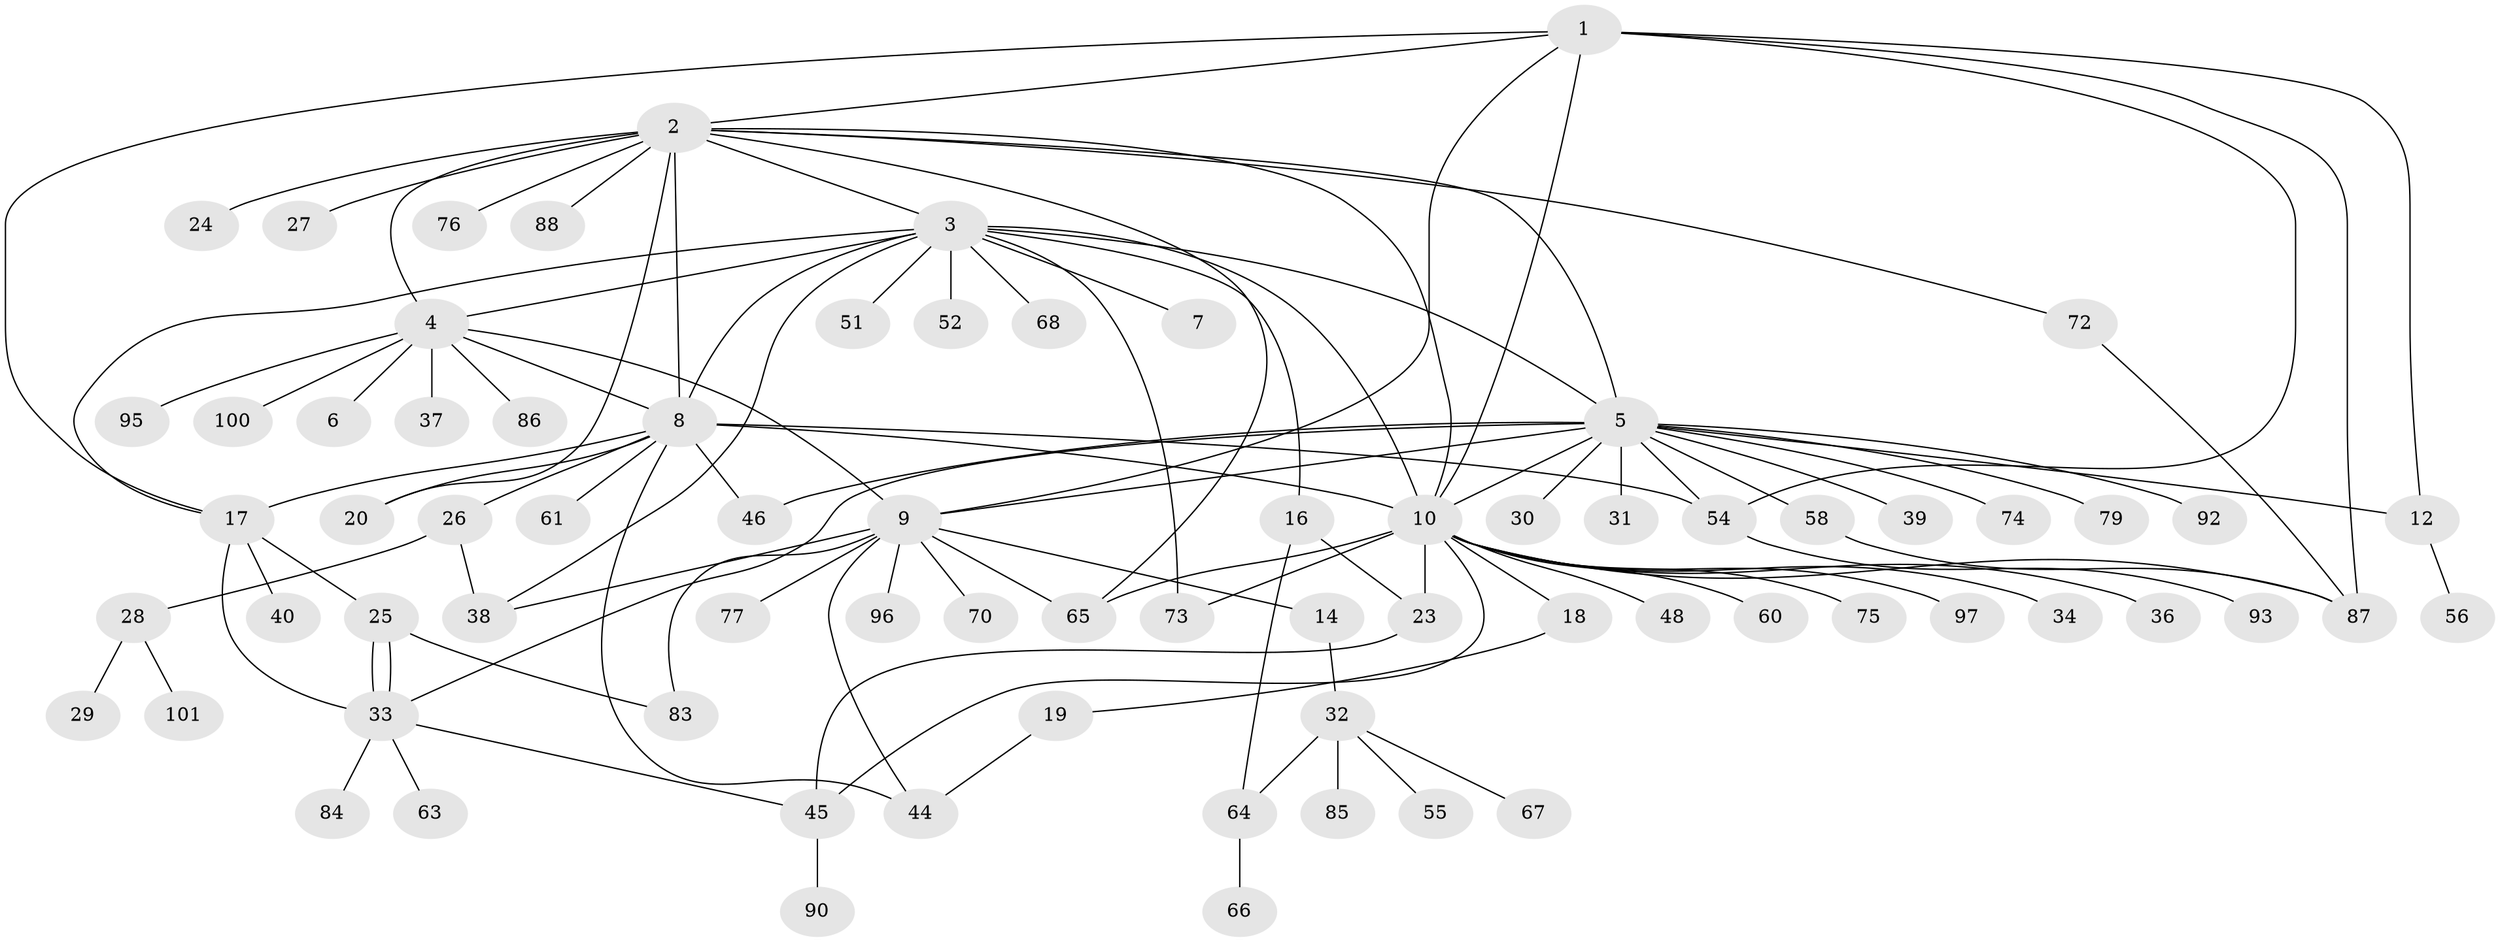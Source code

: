 // Generated by graph-tools (version 1.1) at 2025/52/02/27/25 19:52:00]
// undirected, 74 vertices, 108 edges
graph export_dot {
graph [start="1"]
  node [color=gray90,style=filled];
  1;
  2 [super="+53"];
  3 [super="+13"];
  4 [super="+82"];
  5 [super="+11"];
  6 [super="+35"];
  7;
  8 [super="+15"];
  9 [super="+21"];
  10 [super="+22"];
  12 [super="+42"];
  14;
  16;
  17 [super="+80"];
  18;
  19;
  20 [super="+71"];
  23 [super="+49"];
  24 [super="+50"];
  25 [super="+94"];
  26 [super="+41"];
  27;
  28;
  29;
  30 [super="+62"];
  31 [super="+81"];
  32 [super="+47"];
  33 [super="+43"];
  34;
  36 [super="+98"];
  37;
  38 [super="+69"];
  39;
  40;
  44 [super="+57"];
  45 [super="+78"];
  46;
  48;
  51;
  52;
  54 [super="+59"];
  55;
  56;
  58;
  60;
  61;
  63;
  64 [super="+89"];
  65;
  66;
  67;
  68;
  70;
  72;
  73;
  74;
  75;
  76;
  77;
  79 [super="+91"];
  83;
  84;
  85;
  86;
  87 [super="+99"];
  88;
  90;
  92;
  93;
  95;
  96;
  97;
  100;
  101;
  1 -- 2;
  1 -- 9;
  1 -- 12;
  1 -- 54;
  1 -- 87;
  1 -- 10;
  1 -- 17;
  2 -- 3;
  2 -- 4;
  2 -- 5;
  2 -- 20;
  2 -- 24;
  2 -- 27;
  2 -- 65;
  2 -- 72;
  2 -- 76;
  2 -- 88;
  2 -- 8;
  2 -- 10;
  3 -- 4;
  3 -- 7;
  3 -- 8;
  3 -- 10;
  3 -- 17;
  3 -- 51;
  3 -- 52;
  3 -- 68;
  3 -- 73;
  3 -- 16;
  3 -- 5;
  3 -- 38;
  4 -- 6;
  4 -- 8;
  4 -- 37;
  4 -- 86;
  4 -- 95;
  4 -- 100;
  4 -- 9;
  5 -- 9;
  5 -- 30 [weight=2];
  5 -- 39;
  5 -- 46 [weight=2];
  5 -- 74;
  5 -- 79;
  5 -- 10;
  5 -- 54;
  5 -- 58;
  5 -- 92;
  5 -- 31;
  5 -- 12;
  5 -- 33;
  8 -- 10 [weight=2];
  8 -- 17;
  8 -- 26;
  8 -- 54;
  8 -- 61;
  8 -- 46;
  8 -- 20;
  8 -- 44;
  9 -- 14;
  9 -- 38;
  9 -- 65;
  9 -- 77;
  9 -- 83;
  9 -- 96;
  9 -- 70;
  9 -- 44;
  10 -- 18;
  10 -- 23 [weight=3];
  10 -- 34;
  10 -- 45;
  10 -- 48;
  10 -- 65;
  10 -- 73;
  10 -- 87;
  10 -- 97;
  10 -- 36;
  10 -- 75;
  10 -- 60;
  12 -- 56;
  14 -- 32;
  16 -- 23;
  16 -- 64;
  17 -- 25;
  17 -- 40;
  17 -- 33;
  18 -- 19;
  19 -- 44;
  23 -- 45;
  25 -- 33;
  25 -- 33;
  25 -- 83;
  26 -- 28;
  26 -- 38;
  28 -- 29;
  28 -- 101;
  32 -- 55;
  32 -- 64;
  32 -- 67;
  32 -- 85;
  33 -- 45;
  33 -- 63;
  33 -- 84;
  45 -- 90;
  54 -- 93;
  58 -- 87;
  64 -- 66;
  72 -- 87;
}
